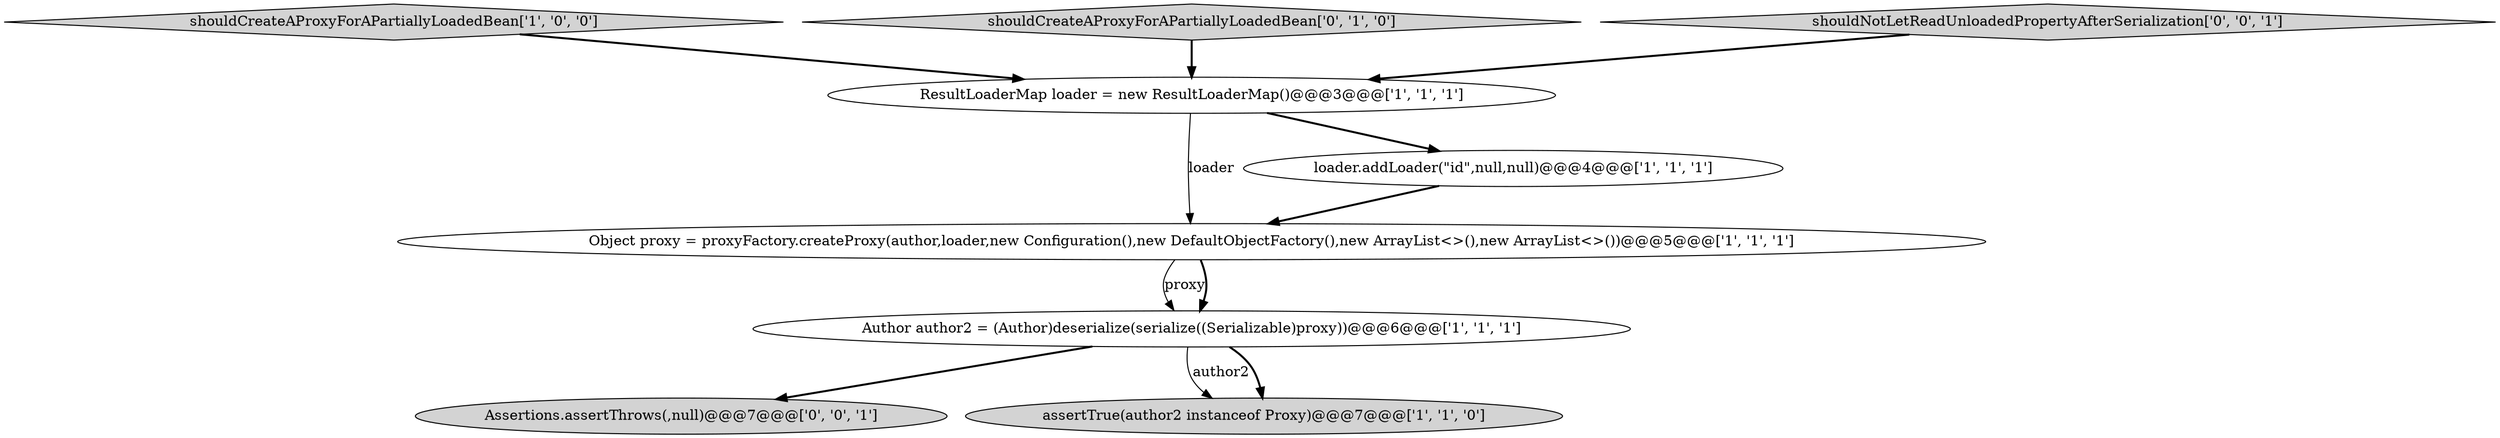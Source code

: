 digraph {
4 [style = filled, label = "Author author2 = (Author)deserialize(serialize((Serializable)proxy))@@@6@@@['1', '1', '1']", fillcolor = white, shape = ellipse image = "AAA0AAABBB1BBB"];
5 [style = filled, label = "shouldCreateAProxyForAPartiallyLoadedBean['1', '0', '0']", fillcolor = lightgray, shape = diamond image = "AAA0AAABBB1BBB"];
1 [style = filled, label = "Object proxy = proxyFactory.createProxy(author,loader,new Configuration(),new DefaultObjectFactory(),new ArrayList<>(),new ArrayList<>())@@@5@@@['1', '1', '1']", fillcolor = white, shape = ellipse image = "AAA0AAABBB1BBB"];
6 [style = filled, label = "shouldCreateAProxyForAPartiallyLoadedBean['0', '1', '0']", fillcolor = lightgray, shape = diamond image = "AAA0AAABBB2BBB"];
8 [style = filled, label = "Assertions.assertThrows(,null)@@@7@@@['0', '0', '1']", fillcolor = lightgray, shape = ellipse image = "AAA0AAABBB3BBB"];
7 [style = filled, label = "shouldNotLetReadUnloadedPropertyAfterSerialization['0', '0', '1']", fillcolor = lightgray, shape = diamond image = "AAA0AAABBB3BBB"];
2 [style = filled, label = "assertTrue(author2 instanceof Proxy)@@@7@@@['1', '1', '0']", fillcolor = lightgray, shape = ellipse image = "AAA0AAABBB1BBB"];
3 [style = filled, label = "ResultLoaderMap loader = new ResultLoaderMap()@@@3@@@['1', '1', '1']", fillcolor = white, shape = ellipse image = "AAA0AAABBB1BBB"];
0 [style = filled, label = "loader.addLoader(\"id\",null,null)@@@4@@@['1', '1', '1']", fillcolor = white, shape = ellipse image = "AAA0AAABBB1BBB"];
3->1 [style = solid, label="loader"];
5->3 [style = bold, label=""];
4->2 [style = solid, label="author2"];
4->8 [style = bold, label=""];
1->4 [style = solid, label="proxy"];
3->0 [style = bold, label=""];
6->3 [style = bold, label=""];
0->1 [style = bold, label=""];
4->2 [style = bold, label=""];
1->4 [style = bold, label=""];
7->3 [style = bold, label=""];
}
